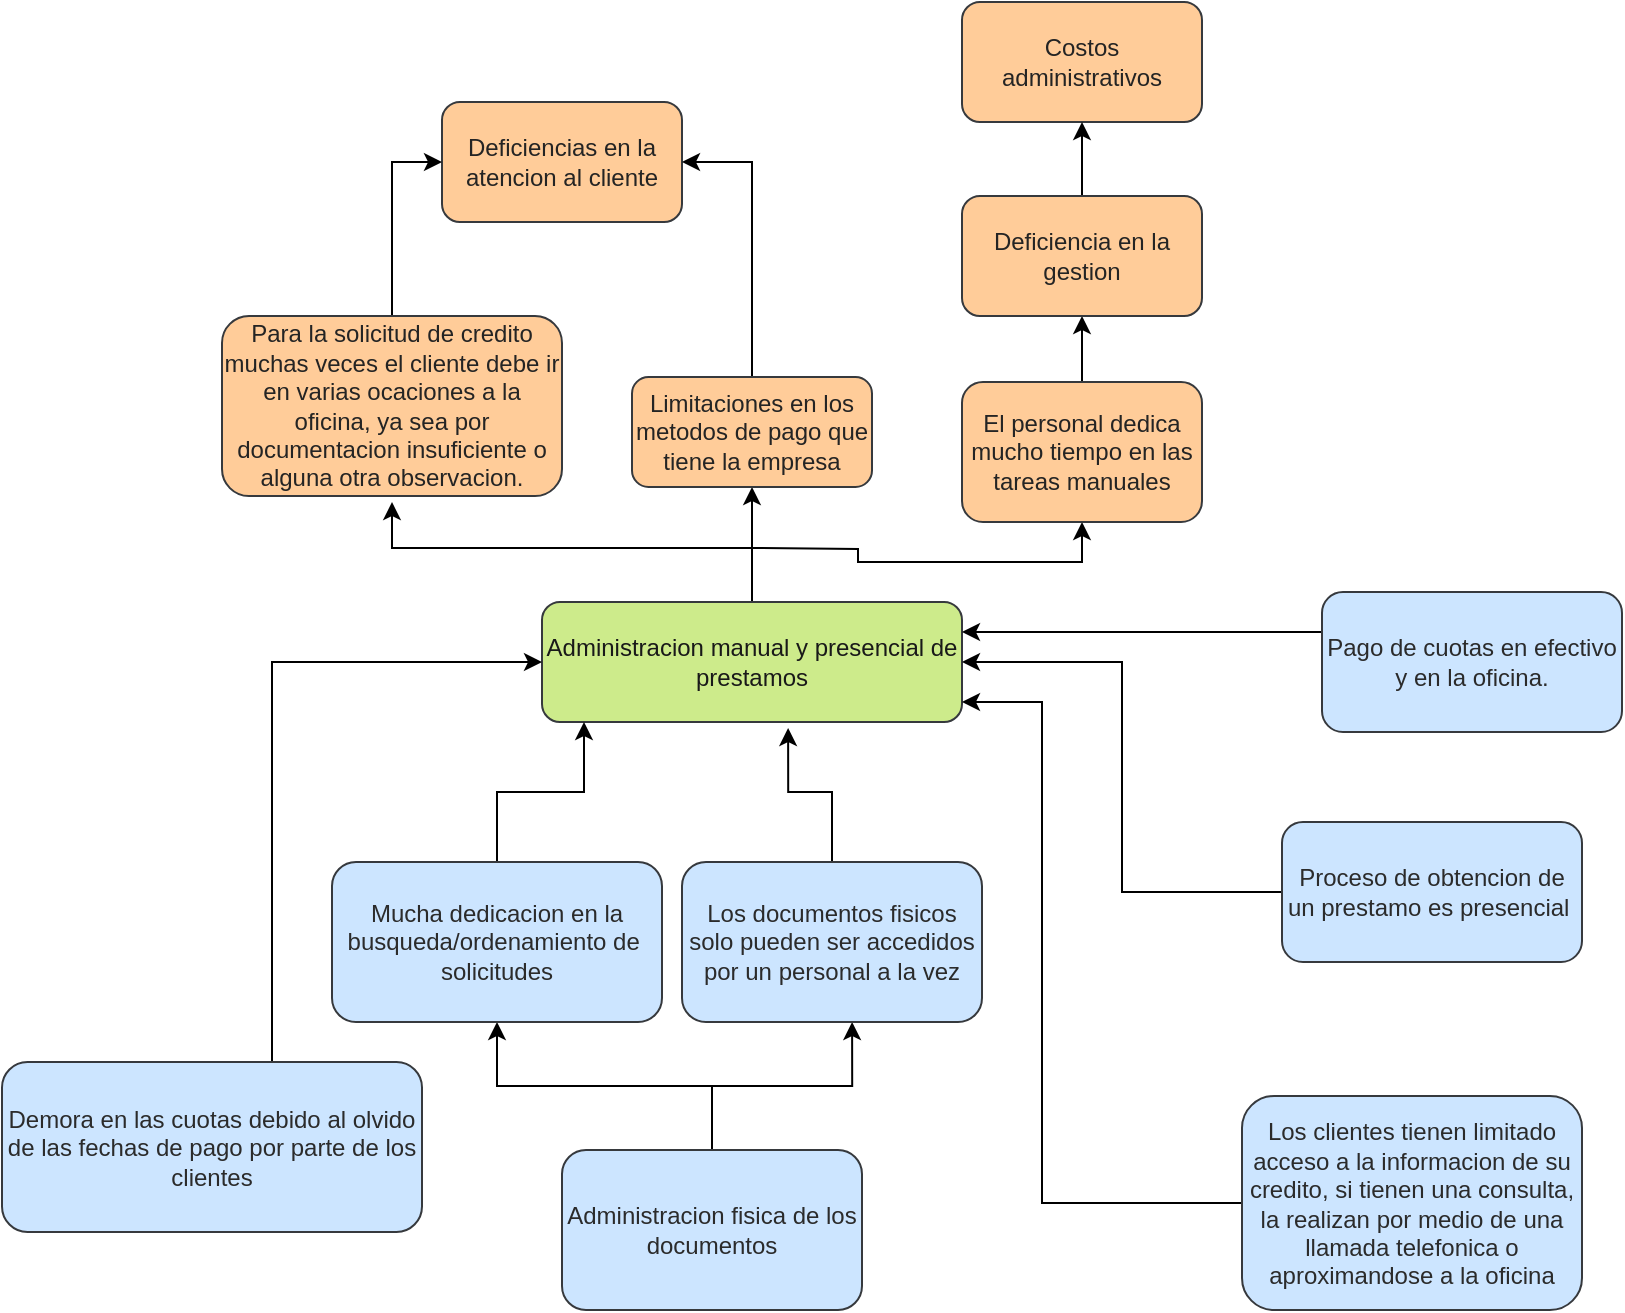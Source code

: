 <mxfile>
    <diagram id="1X4fD_d9n7KFR5atu9PI" name="Page-1">
        <mxGraphModel dx="1881" dy="1690" grid="1" gridSize="10" guides="1" tooltips="1" connect="1" arrows="1" fold="1" page="1" pageScale="1" pageWidth="850" pageHeight="1100" math="0" shadow="0">
            <root>
                <mxCell id="0"/>
                <mxCell id="1" parent="0"/>
                <mxCell id="39" style="edgeStyle=orthogonalEdgeStyle;rounded=0;orthogonalLoop=1;jettySize=auto;html=1;entryX=0.5;entryY=1;entryDx=0;entryDy=0;" parent="1" target="29" edge="1">
                    <mxGeometry relative="1" as="geometry">
                        <mxPoint x="355" y="223" as="sourcePoint"/>
                        <mxPoint x="520" y="168" as="targetPoint"/>
                    </mxGeometry>
                </mxCell>
                <mxCell id="40" style="edgeStyle=orthogonalEdgeStyle;rounded=0;orthogonalLoop=1;jettySize=auto;html=1;entryX=0.5;entryY=1;entryDx=0;entryDy=0;" parent="1" source="2" target="28" edge="1">
                    <mxGeometry relative="1" as="geometry"/>
                </mxCell>
                <mxCell id="41" style="edgeStyle=orthogonalEdgeStyle;rounded=0;orthogonalLoop=1;jettySize=auto;html=1;" parent="1" edge="1">
                    <mxGeometry relative="1" as="geometry">
                        <mxPoint x="355" y="253" as="sourcePoint"/>
                        <mxPoint x="175" y="200" as="targetPoint"/>
                        <Array as="points">
                            <mxPoint x="355" y="223"/>
                            <mxPoint x="175" y="223"/>
                        </Array>
                    </mxGeometry>
                </mxCell>
                <mxCell id="2" value="Administracion manual y presencial de prestamos" style="rounded=1;whiteSpace=wrap;html=1;fillColor=#cdeb8b;strokeColor=#36393d;fontColor=#191919;" parent="1" vertex="1">
                    <mxGeometry x="250" y="250" width="210" height="60" as="geometry"/>
                </mxCell>
                <mxCell id="52" style="edgeStyle=orthogonalEdgeStyle;rounded=0;orthogonalLoop=1;jettySize=auto;html=1;entryX=0.567;entryY=1;entryDx=0;entryDy=0;entryPerimeter=0;" parent="1" source="5" target="48" edge="1">
                    <mxGeometry relative="1" as="geometry"/>
                </mxCell>
                <mxCell id="55" value="" style="edgeStyle=orthogonalEdgeStyle;rounded=0;orthogonalLoop=1;jettySize=auto;html=1;" parent="1" source="5" target="7" edge="1">
                    <mxGeometry relative="1" as="geometry"/>
                </mxCell>
                <mxCell id="5" value="Administracion fisica de los documentos" style="rounded=1;whiteSpace=wrap;html=1;fillColor=#cce5ff;strokeColor=#36393d;fontColor=#2B2B2B;" parent="1" vertex="1">
                    <mxGeometry x="260" y="524" width="150" height="80" as="geometry"/>
                </mxCell>
                <mxCell id="18" style="edgeStyle=orthogonalEdgeStyle;rounded=0;orthogonalLoop=1;jettySize=auto;html=1;fontColor=#2B2B2B;entryX=1;entryY=0.5;entryDx=0;entryDy=0;" parent="1" edge="1">
                    <mxGeometry relative="1" as="geometry">
                        <mxPoint x="460" y="265" as="targetPoint"/>
                        <mxPoint x="640" y="265" as="sourcePoint"/>
                    </mxGeometry>
                </mxCell>
                <mxCell id="6" value="Pago de cuotas en efectivo y en la oficina." style="rounded=1;whiteSpace=wrap;html=1;fillColor=#cce5ff;strokeColor=#36393d;fontColor=#2B2B2B;" parent="1" vertex="1">
                    <mxGeometry x="640" y="245" width="150" height="70" as="geometry"/>
                </mxCell>
                <mxCell id="51" style="edgeStyle=orthogonalEdgeStyle;rounded=0;orthogonalLoop=1;jettySize=auto;html=1;entryX=0.1;entryY=1;entryDx=0;entryDy=0;entryPerimeter=0;" parent="1" source="7" target="2" edge="1">
                    <mxGeometry relative="1" as="geometry"/>
                </mxCell>
                <mxCell id="7" value="Mucha dedicacion en la busqueda/ordenamiento de&amp;nbsp; solicitudes" style="rounded=1;whiteSpace=wrap;html=1;fillColor=#cce5ff;strokeColor=#36393d;fontColor=#2B2B2B;" parent="1" vertex="1">
                    <mxGeometry x="145" y="380" width="165" height="80" as="geometry"/>
                </mxCell>
                <mxCell id="21" style="edgeStyle=orthogonalEdgeStyle;rounded=0;orthogonalLoop=1;jettySize=auto;html=1;entryX=0;entryY=0.5;entryDx=0;entryDy=0;fontColor=#2B2B2B;exitX=0.5;exitY=0;exitDx=0;exitDy=0;" parent="1" source="10" target="2" edge="1">
                    <mxGeometry relative="1" as="geometry">
                        <Array as="points">
                            <mxPoint x="115" y="280"/>
                        </Array>
                    </mxGeometry>
                </mxCell>
                <mxCell id="10" value="Demora en las cuotas debido al olvido de las fechas de pago por parte de los clientes" style="rounded=1;whiteSpace=wrap;html=1;fillColor=#cce5ff;strokeColor=#36393d;fontColor=#2B2B2B;" parent="1" vertex="1">
                    <mxGeometry x="-20" y="480" width="210" height="85" as="geometry"/>
                </mxCell>
                <mxCell id="56" style="edgeStyle=orthogonalEdgeStyle;rounded=0;orthogonalLoop=1;jettySize=auto;html=1;" edge="1" parent="1" source="12" target="2">
                    <mxGeometry relative="1" as="geometry">
                        <Array as="points">
                            <mxPoint x="500" y="551"/>
                            <mxPoint x="500" y="300"/>
                        </Array>
                    </mxGeometry>
                </mxCell>
                <mxCell id="12" value="Los clientes tienen limitado acceso a la informacion de su credito, si tienen una consulta, la realizan por medio de una llamada telefonica o aproximandose a la oficina" style="rounded=1;whiteSpace=wrap;html=1;fillColor=#cce5ff;strokeColor=#36393d;fontColor=#2B2B2B;" parent="1" vertex="1">
                    <mxGeometry x="600" y="497" width="170" height="107" as="geometry"/>
                </mxCell>
                <mxCell id="57" style="edgeStyle=orthogonalEdgeStyle;rounded=0;orthogonalLoop=1;jettySize=auto;html=1;entryX=1;entryY=0.5;entryDx=0;entryDy=0;" edge="1" parent="1" source="17" target="2">
                    <mxGeometry relative="1" as="geometry"/>
                </mxCell>
                <mxCell id="17" value="Proceso de obtencion de un prestamo es presencial&amp;nbsp;" style="rounded=1;whiteSpace=wrap;html=1;fillColor=#cce5ff;strokeColor=#36393d;fontColor=#2B2B2B;" parent="1" vertex="1">
                    <mxGeometry x="620" y="360" width="150" height="70" as="geometry"/>
                </mxCell>
                <mxCell id="25" value="Deficiencias en la atencion al cliente" style="rounded=1;whiteSpace=wrap;html=1;fillColor=#ffcc99;strokeColor=#36393d;fontColor=#242424;" parent="1" vertex="1">
                    <mxGeometry x="200" width="120" height="60" as="geometry"/>
                </mxCell>
                <mxCell id="44" style="edgeStyle=orthogonalEdgeStyle;rounded=0;orthogonalLoop=1;jettySize=auto;html=1;entryX=0;entryY=0.5;entryDx=0;entryDy=0;" parent="1" source="27" target="25" edge="1">
                    <mxGeometry relative="1" as="geometry"/>
                </mxCell>
                <mxCell id="27" value="Para la solicitud de credito muchas veces el cliente debe ir en varias ocaciones a la oficina, ya sea por documentacion insuficiente o alguna otra observacion." style="rounded=1;whiteSpace=wrap;html=1;fillColor=#ffcc99;strokeColor=#36393d;fontColor=#242424;" parent="1" vertex="1">
                    <mxGeometry x="90" y="107" width="170" height="90" as="geometry"/>
                </mxCell>
                <mxCell id="43" style="edgeStyle=orthogonalEdgeStyle;rounded=0;orthogonalLoop=1;jettySize=auto;html=1;entryX=1;entryY=0.5;entryDx=0;entryDy=0;" parent="1" source="28" target="25" edge="1">
                    <mxGeometry relative="1" as="geometry">
                        <mxPoint x="340" y="50" as="targetPoint"/>
                    </mxGeometry>
                </mxCell>
                <mxCell id="28" value="Limitaciones en los metodos de pago que tiene la empresa" style="rounded=1;whiteSpace=wrap;html=1;fillColor=#ffcc99;strokeColor=#36393d;fontColor=#242424;" parent="1" vertex="1">
                    <mxGeometry x="295" y="137.5" width="120" height="55" as="geometry"/>
                </mxCell>
                <mxCell id="46" style="edgeStyle=orthogonalEdgeStyle;rounded=0;orthogonalLoop=1;jettySize=auto;html=1;entryX=0.5;entryY=1;entryDx=0;entryDy=0;" parent="1" source="29" target="45" edge="1">
                    <mxGeometry relative="1" as="geometry"/>
                </mxCell>
                <mxCell id="29" value="El personal dedica mucho tiempo en las tareas manuales" style="rounded=1;whiteSpace=wrap;html=1;fillColor=#ffcc99;strokeColor=#36393d;fontColor=#242424;" parent="1" vertex="1">
                    <mxGeometry x="460" y="140" width="120" height="70" as="geometry"/>
                </mxCell>
                <mxCell id="34" value="Costos administrativos" style="rounded=1;whiteSpace=wrap;html=1;fillColor=#ffcc99;strokeColor=#36393d;fontColor=#242424;" parent="1" vertex="1">
                    <mxGeometry x="460" y="-50" width="120" height="60" as="geometry"/>
                </mxCell>
                <mxCell id="47" style="edgeStyle=orthogonalEdgeStyle;rounded=0;orthogonalLoop=1;jettySize=auto;html=1;entryX=0.5;entryY=1;entryDx=0;entryDy=0;" parent="1" source="45" target="34" edge="1">
                    <mxGeometry relative="1" as="geometry"/>
                </mxCell>
                <mxCell id="45" value="Deficiencia en la gestion" style="rounded=1;whiteSpace=wrap;html=1;fillColor=#ffcc99;strokeColor=#36393d;fontColor=#242424;" parent="1" vertex="1">
                    <mxGeometry x="460" y="47" width="120" height="60" as="geometry"/>
                </mxCell>
                <mxCell id="53" style="edgeStyle=orthogonalEdgeStyle;rounded=0;orthogonalLoop=1;jettySize=auto;html=1;entryX=0.586;entryY=1.05;entryDx=0;entryDy=0;entryPerimeter=0;" parent="1" source="48" target="2" edge="1">
                    <mxGeometry relative="1" as="geometry"/>
                </mxCell>
                <mxCell id="48" value="Los documentos fisicos solo pueden ser accedidos por un personal a la vez" style="rounded=1;whiteSpace=wrap;html=1;fillColor=#cce5ff;strokeColor=#36393d;fontColor=#2B2B2B;" parent="1" vertex="1">
                    <mxGeometry x="320" y="380" width="150" height="80" as="geometry"/>
                </mxCell>
            </root>
        </mxGraphModel>
    </diagram>
</mxfile>